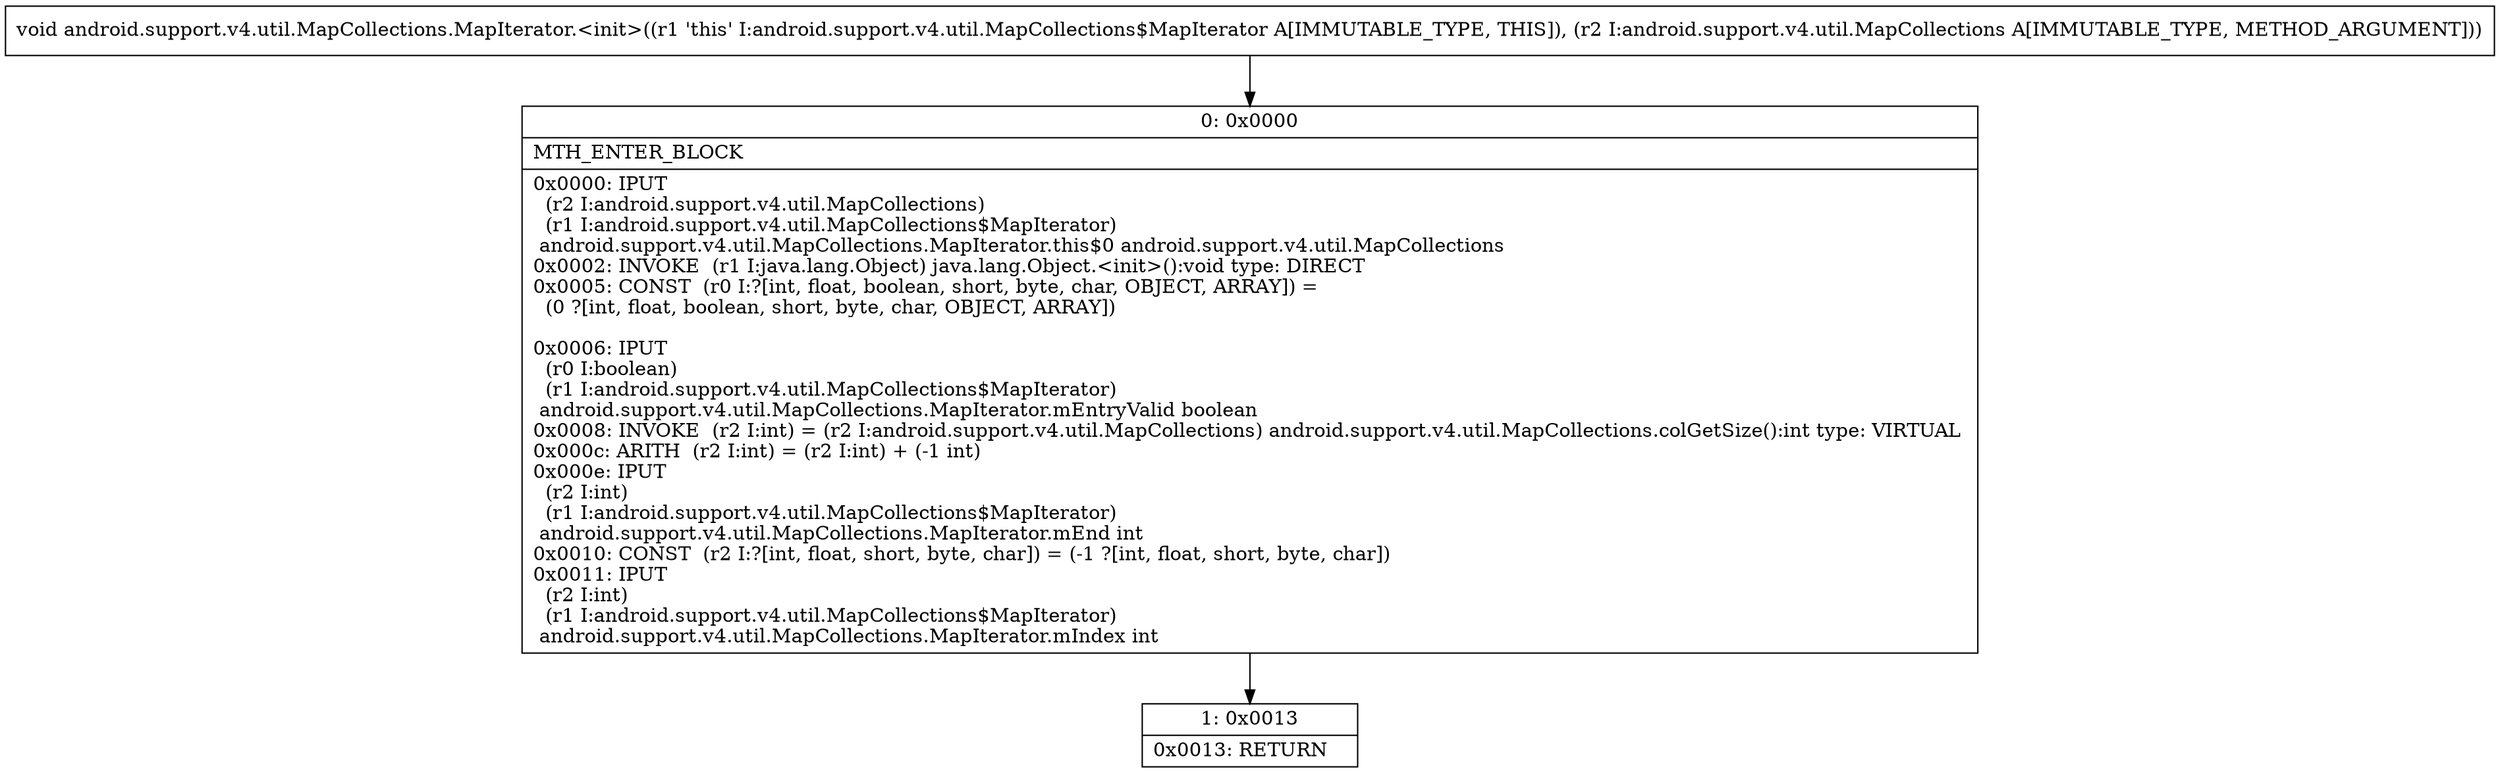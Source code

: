digraph "CFG forandroid.support.v4.util.MapCollections.MapIterator.\<init\>(Landroid\/support\/v4\/util\/MapCollections;)V" {
Node_0 [shape=record,label="{0\:\ 0x0000|MTH_ENTER_BLOCK\l|0x0000: IPUT  \l  (r2 I:android.support.v4.util.MapCollections)\l  (r1 I:android.support.v4.util.MapCollections$MapIterator)\l android.support.v4.util.MapCollections.MapIterator.this$0 android.support.v4.util.MapCollections \l0x0002: INVOKE  (r1 I:java.lang.Object) java.lang.Object.\<init\>():void type: DIRECT \l0x0005: CONST  (r0 I:?[int, float, boolean, short, byte, char, OBJECT, ARRAY]) = \l  (0 ?[int, float, boolean, short, byte, char, OBJECT, ARRAY])\l \l0x0006: IPUT  \l  (r0 I:boolean)\l  (r1 I:android.support.v4.util.MapCollections$MapIterator)\l android.support.v4.util.MapCollections.MapIterator.mEntryValid boolean \l0x0008: INVOKE  (r2 I:int) = (r2 I:android.support.v4.util.MapCollections) android.support.v4.util.MapCollections.colGetSize():int type: VIRTUAL \l0x000c: ARITH  (r2 I:int) = (r2 I:int) + (\-1 int) \l0x000e: IPUT  \l  (r2 I:int)\l  (r1 I:android.support.v4.util.MapCollections$MapIterator)\l android.support.v4.util.MapCollections.MapIterator.mEnd int \l0x0010: CONST  (r2 I:?[int, float, short, byte, char]) = (\-1 ?[int, float, short, byte, char]) \l0x0011: IPUT  \l  (r2 I:int)\l  (r1 I:android.support.v4.util.MapCollections$MapIterator)\l android.support.v4.util.MapCollections.MapIterator.mIndex int \l}"];
Node_1 [shape=record,label="{1\:\ 0x0013|0x0013: RETURN   \l}"];
MethodNode[shape=record,label="{void android.support.v4.util.MapCollections.MapIterator.\<init\>((r1 'this' I:android.support.v4.util.MapCollections$MapIterator A[IMMUTABLE_TYPE, THIS]), (r2 I:android.support.v4.util.MapCollections A[IMMUTABLE_TYPE, METHOD_ARGUMENT])) }"];
MethodNode -> Node_0;
Node_0 -> Node_1;
}

